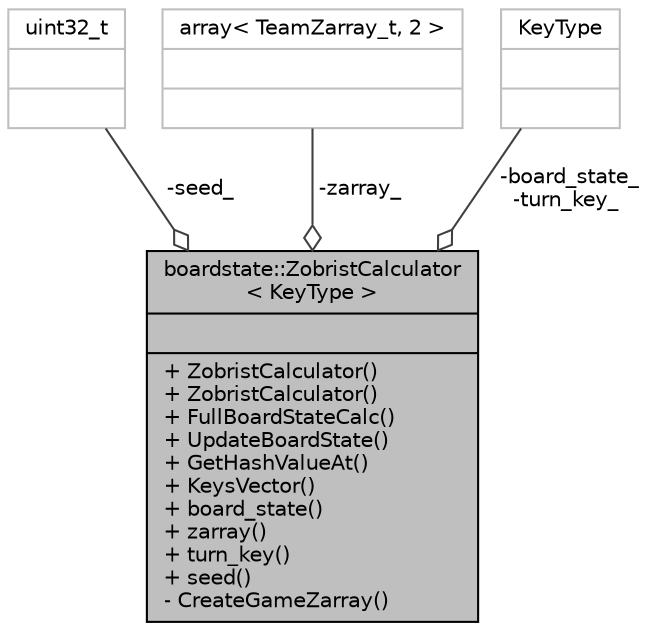 digraph "boardstate::ZobristCalculator&lt; KeyType &gt;"
{
 // LATEX_PDF_SIZE
  edge [fontname="Helvetica",fontsize="10",labelfontname="Helvetica",labelfontsize="10"];
  node [fontname="Helvetica",fontsize="10",shape=record];
  Node1 [label="{boardstate::ZobristCalculator\l\< KeyType \>\n||+ ZobristCalculator()\l+ ZobristCalculator()\l+ FullBoardStateCalc()\l+ UpdateBoardState()\l+ GetHashValueAt()\l+ KeysVector()\l+ board_state()\l+ zarray()\l+ turn_key()\l+ seed()\l- CreateGameZarray()\l}",height=0.2,width=0.4,color="black", fillcolor="grey75", style="filled", fontcolor="black",tooltip="Container for all of the hash keys needed to run a boardstate::SingleZobristTracker."];
  Node2 -> Node1 [color="grey25",fontsize="10",style="solid",label=" -seed_" ,arrowhead="odiamond",fontname="Helvetica"];
  Node2 [label="{uint32_t\n||}",height=0.2,width=0.4,color="grey75", fillcolor="white", style="filled",tooltip=" "];
  Node3 -> Node1 [color="grey25",fontsize="10",style="solid",label=" -zarray_" ,arrowhead="odiamond",fontname="Helvetica"];
  Node3 [label="{array\< TeamZarray_t, 2 \>\n||}",height=0.2,width=0.4,color="grey75", fillcolor="white", style="filled",tooltip=" "];
  Node4 -> Node1 [color="grey25",fontsize="10",style="solid",label=" -board_state_\n-turn_key_" ,arrowhead="odiamond",fontname="Helvetica"];
  Node4 [label="{KeyType\n||}",height=0.2,width=0.4,color="grey75", fillcolor="white", style="filled",tooltip=" "];
}
